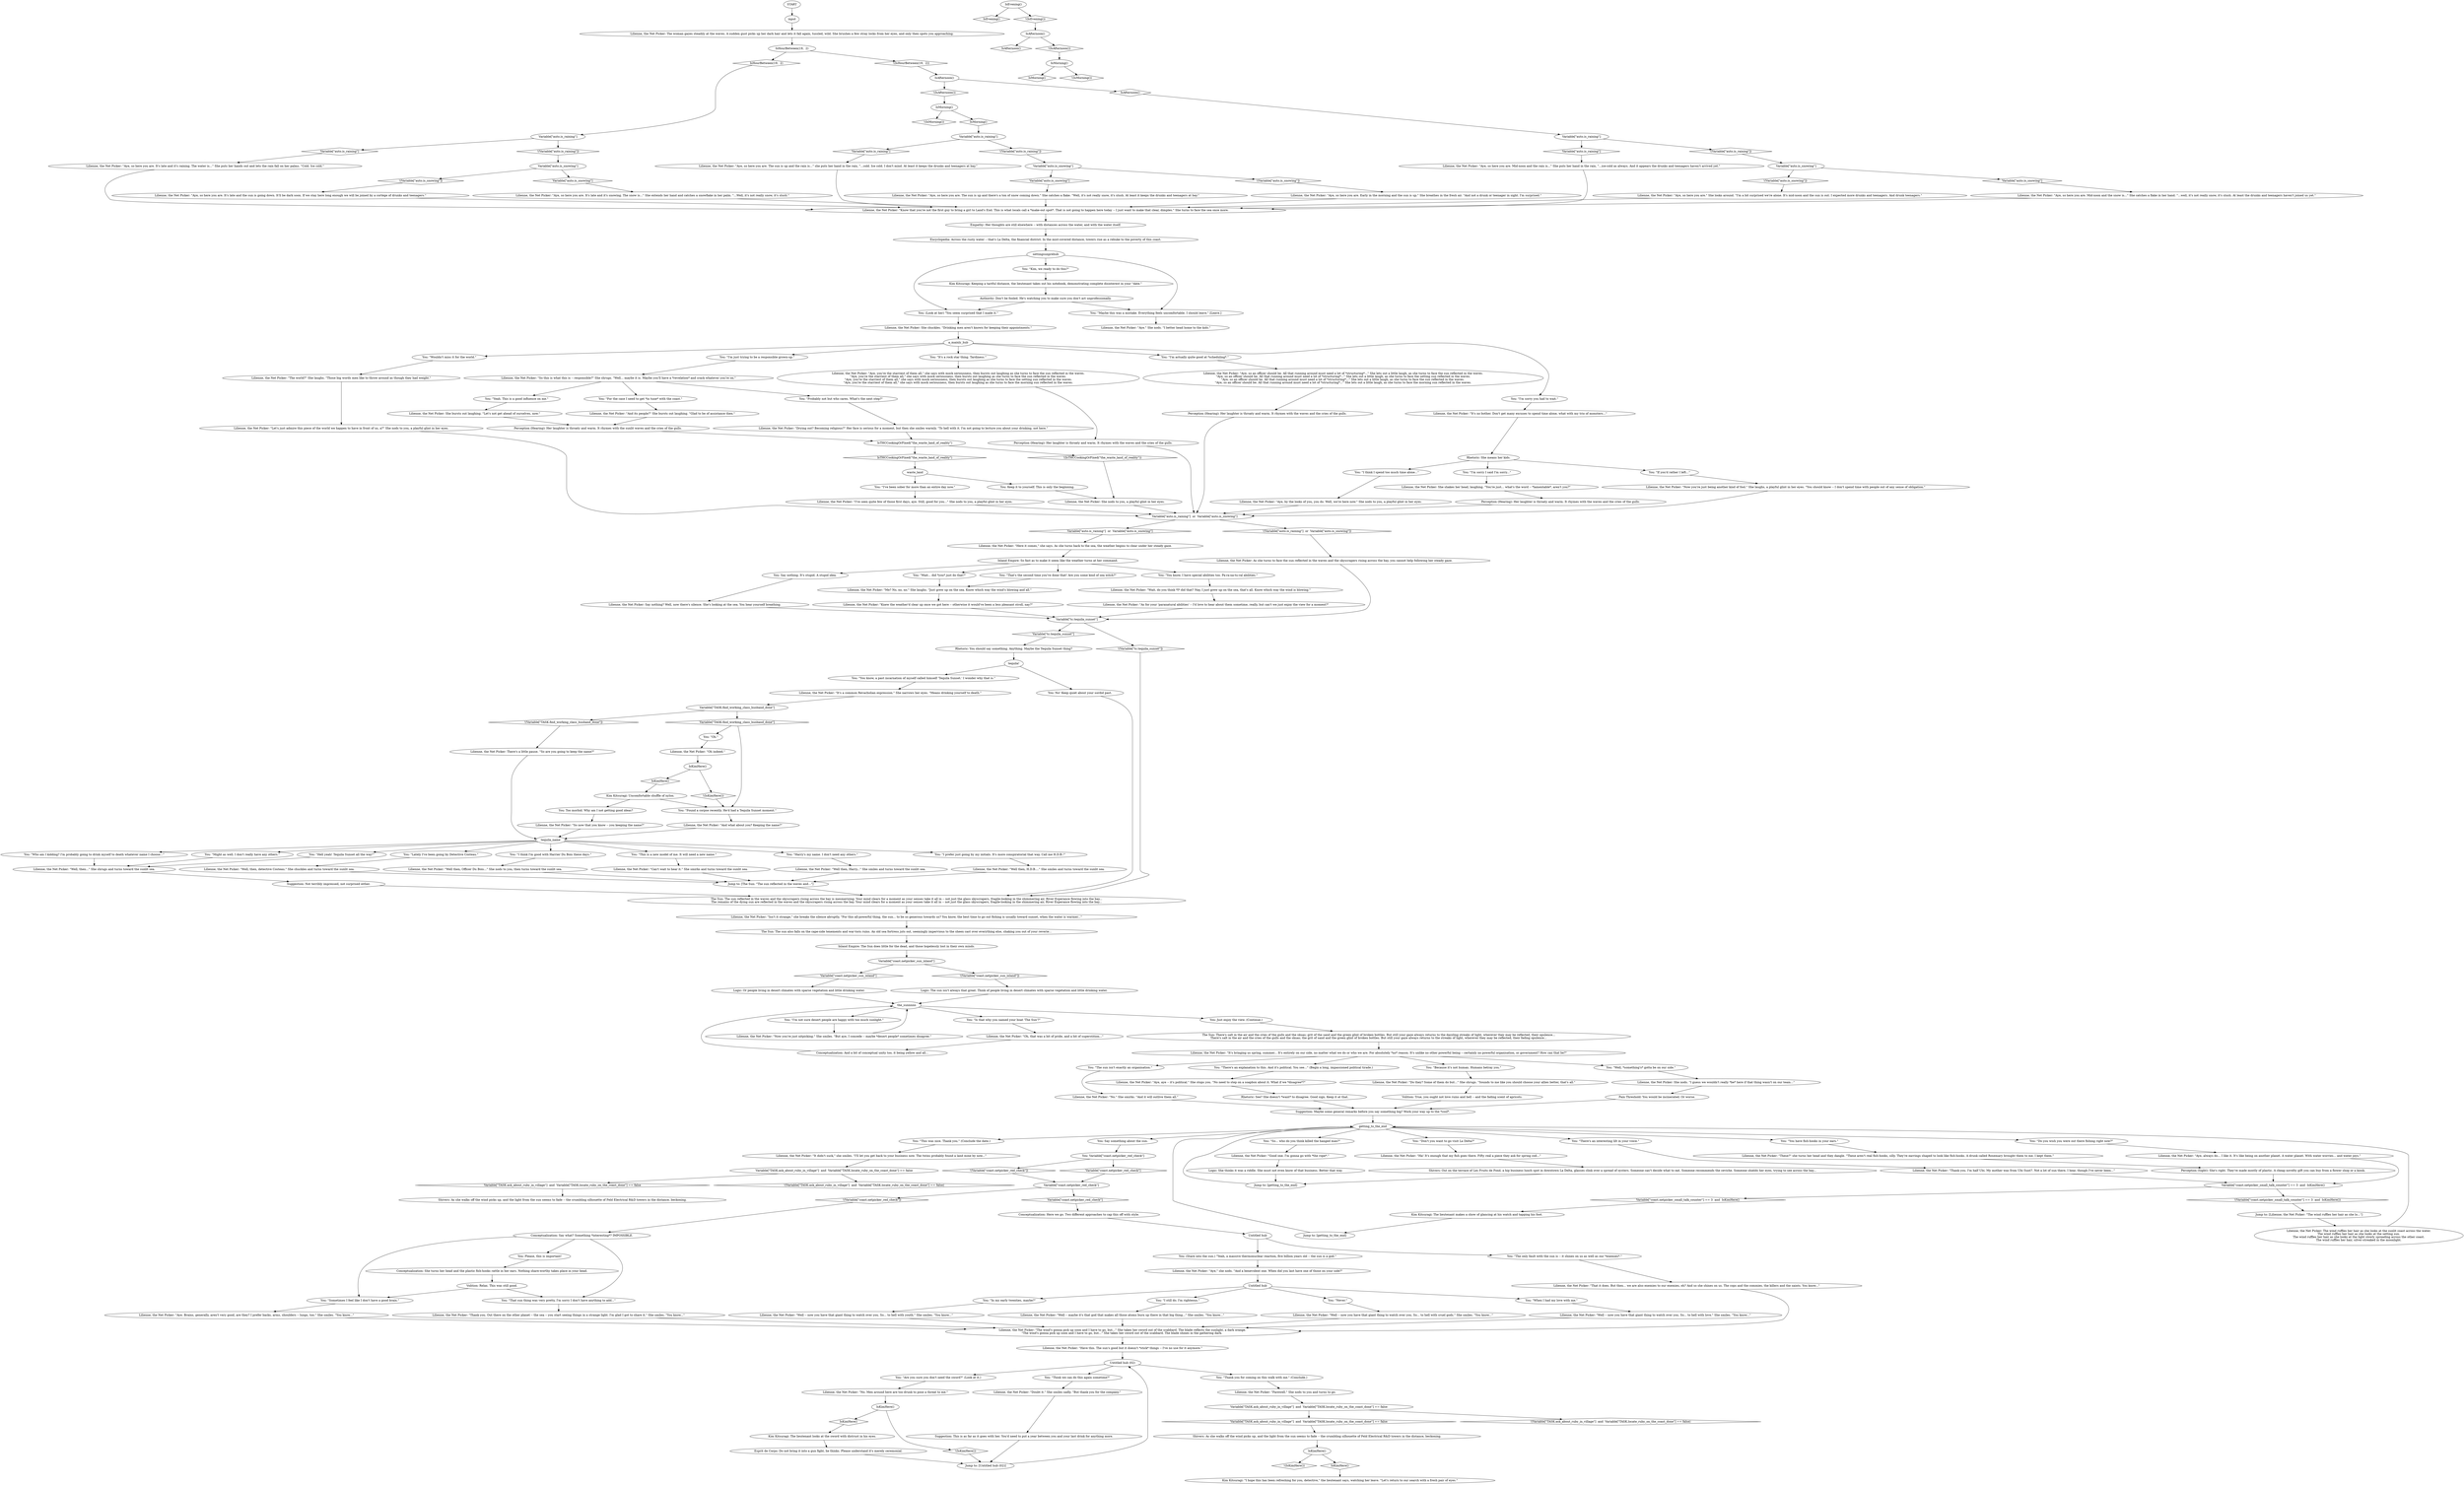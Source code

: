 # LANDS END / NETPICKER
# A dialogue featuring you, Kim, Lilienne the Netpicker, about the sun (if it's rising, setting or high in the sky) -- what the sun is, what means. THE SETTING SUN
# ==================================================
digraph G {
	  0 [label="START"];
	  1 [label="input"];
	  2 [label="Pain Threshold: You would be incinerated. Or worse."];
	  3 [label="Logic: She thinks it was a riddle. She must not even know of that business. Better that way."];
	  4 [label="Variable[\"TASK.ask_about_ruby_in_village\"]  and  Variable[\"TASK.locate_ruby_on_the_coast_done\"] == false"];
	  5 [label="Variable[\"TASK.ask_about_ruby_in_village\"]  and  Variable[\"TASK.locate_ruby_on_the_coast_done\"] == false", shape=diamond];
	  6 [label="!(Variable[\"TASK.ask_about_ruby_in_village\"]  and  Variable[\"TASK.locate_ruby_on_the_coast_done\"] == false)", shape=diamond];
	  7 [label="IsHourBetween(19,  2)"];
	  8 [label="IsHourBetween(19,  2)", shape=diamond];
	  9 [label="!(IsHourBetween(19,  2))", shape=diamond];
	  10 [label="Lilienne, the Net Picker: \"Aye, so here you are. It's late and it's snowing. The snow is...\" She extends her hand and catches a snowflake in her palm. \"...Well, it's not really snow, it's slush.\""];
	  11 [label="Lilienne, the Net Picker: \"I've seen quite few of those first days, aye. Still, good for you...\" She nods to you, a playful glint in her eyes."];
	  12 [label="Lilienne, the Net Picker: \"Ha! It's enough that my fish goes there. Fifty reál a piece they ask for spring cod...\""];
	  13 [label="Lilienne, the Net Picker: \"Aye.\" She nods. \"I better head home to the kids.\""];
	  14 [label="IsMorning()"];
	  15 [label="IsMorning()", shape=diamond];
	  16 [label="!(IsMorning())", shape=diamond];
	  17 [label="IsAfternoon()"];
	  18 [label="IsAfternoon()", shape=diamond];
	  19 [label="!(IsAfternoon())", shape=diamond];
	  20 [label="Rhetoric: She means her kids."];
	  21 [label="You: \"The only fault with the sun is -- it shines on us as well as our *enemies*.\""];
	  22 [label="You: \"Never.\""];
	  23 [label="Perception (Hearing): Her laughter is throaty and warm. It rhymes with the sunlit waves and the cries of the gulls."];
	  24 [label="The Sun: The sun also falls on the cape-side tenements and war-torn ruins. An old sea fortress juts out, seemingly impervious to the sheen cast over everything else, shaking you out of your reverie..."];
	  25 [label="Lilienne, the Net Picker: \"It's bringing us spring, summer... It's entirely on our side, no matter what we do or who we are. For absolutely *no* reason. It's unlike no other powerful being -- certainly no powerful organisation, or government? How can that be?\""];
	  26 [label="Jump to: [Lilienne, the Net Picker: \"The wind ruffles her hair as she lo...\"]"];
	  27 [label="Lilienne, the Net Picker: \"Thank you. I'm half Ubi. My mother was from Ubi Sunt?. Not a lot of sun there, I hear, though I've never been...\""];
	  28 [label="Inland Empire: So fast as to make it seem like the weather turns at her command."];
	  29 [label="Lilienne, the Net Picker: \"So now that you know -- you keeping the name?\""];
	  30 [label="Conceptualization: Say what? Something *interesting*? IMPOSSIBLE."];
	  31 [label="Lilienne, the Net Picker: \"Doubt it.\" She smiles sadly. \"But thank you for the company.\""];
	  32 [label="Lilienne, the Net Picker: As she turns to face the sun reflected in the waves and the skyscrapers rising across the bay, you cannot help following her steady gaze."];
	  33 [label="You: \"Is that why you named your boat 'The Sun'?\""];
	  34 [label="Logic: The sun isn't always that great. Think of people living in desert climates with sparse vegetation and little drinking water."];
	  35 [label="Volition: True, you ought not love ruins and hell -- and the fading scent of apricots."];
	  36 [label="Lilienne, the Net Picker: \"Well -- maybe it's that god that makes all those atoms burn up there in that big thing...\" She smiles. \"You know...\""];
	  37 [label="Lilienne, the Net Picker: \"Have this. The sun's good but it doesn't *stick* things -- I've no use for it anymore.\""];
	  38 [label="Lilienne, the Net Picker: \"Aye. Brains, generally, aren't very good, are they? I prefer backs, arms, shoulders -- lungs, too.\" She smiles. \"You know...\""];
	  39 [label="IsKimHere()"];
	  40 [label="IsKimHere()", shape=diamond];
	  41 [label="!(IsKimHere())", shape=diamond];
	  42 [label="You: \"Are you sure you don't need the sword?\" (Look at it.)"];
	  43 [label="IsMorning()"];
	  44 [label="IsMorning()", shape=diamond];
	  45 [label="!(IsMorning())", shape=diamond];
	  46 [label="You: \"Wouldn't miss it for the world.\""];
	  47 [label="waste_land"];
	  48 [label="Lilienne, the Net Picker: She chuckles. \"Drinking men aren't known for keeping their appointments.\""];
	  49 [label="You: \"You have fish-hooks in your ears.\""];
	  50 [label="tequila_name"];
	  51 [label="You: \"I think I'm good with Harrier Du Bois these days.\""];
	  52 [label="Rhetoric: You should say something. Anything. Maybe the Tequila Sunset thing?"];
	  53 [label="Suggestion: Not terribly impressed, not surprised either."];
	  54 [label="You: \"Think we can do this again sometime?\""];
	  55 [label="Esprit de Corps: Do not bring it into a gun fight, he thinks. Please understand it's merely ceremonial."];
	  56 [label="Lilienne, the Net Picker: \"Aye, so here you are. Mid-noon and the rain is...\" She puts her hand in the rain, \"...ice-cold as always. And it appears the drunks and teenagers haven't arrived yet.\""];
	  57 [label="Perception (Hearing): Her laughter is throaty and warm. It rhymes with the waves and the cries of the gulls."];
	  58 [label="Lilienne, the Net Picker: \"Let's just admire this piece of the world we happen to have in front of us, a?\" She nods to you, a playful glint in her eyes."];
	  59 [label="getting_to_the_end"];
	  60 [label="Lilienne, the Net Picker: Say nothing? Well, now there's silence. She's looking at the sea. You hear yourself breathing."];
	  61 [label="Lilienne, the Net Picker: \"Well -- now you have that giant thing to watch over you. So... to hell with youth.\" She smiles. \"You know...\""];
	  62 [label="You: \"Thank you for coming on this walk with me.\" (Conclude.)"];
	  63 [label="Lilienne, the Net Picker: \"Farewell.\" She nods to you and turns to go."];
	  64 [label="Lilienne, the Net Picker: \"Thank you. Out there on the other planet -- the sea -- you start seeing things in a strange light. I'm glad I got to share it.\" She smiles. \"You know...\""];
	  65 [label="Lilienne, the Net Picker: She shakes her head, laughing. \"You're just... what's the word -- *lamentable*, aren't you?\""];
	  66 [label="Lilienne, the Net Picker: \"Aye, by the looks of you, you do. Well, we're here now.\" She nods to you, a playful glint in her eyes."];
	  67 [label="a_mainly_hub"];
	  68 [label="Shivers: Out on the terrace of Les Fruits de Fond, a hip business lunch spot in downtown La Delta, glasses clink over a spread of oysters. Someone can't decide what to eat. Someone recommends the ceviche. Someone shields her eyes, trying to see across the bay..."];
	  69 [label="You: \"For the case I need to get *in tune* with the coast.\""];
	  70 [label="Rhetoric: See? She doesn't *want* to disagree. Good sign. Keep it at that."];
	  71 [label="Conceptualization: She turns her head and the plastic fish-hooks rattle in her ears. Nothing share-worthy takes place in your head."];
	  72 [label="Lilienne, the Net Picker: \"Know that you're not the first guy to bring a girl to Land's End. This is what locals call a *make-out spot*. That is not going to happen here today -- I just want to make that clear, dimples.\" She turns to face the sea once more."];
	  73 [label="You: \"Yeah. This is a good influence on me.\""];
	  74 [label="You: \"You know, I have special abilities too. Pa-ra-na-tu-ral abilities.\""];
	  75 [label="Lilienne, the Net Picker: \"Wait, do you think *I* did that? Nay, I just grew up on the sea, that's all. Know which way the wind is blowing.\""];
	  76 [label="You: \"The sun isn't exactly an organisation.\""];
	  77 [label="You: No! Keep quiet about your sordid past."];
	  78 [label="Lilienne, the Net Picker: \"Well, then...\" She shrugs and turns toward the sunlit sea."];
	  80 [label="Suggestion: Maybe some general remarks before you say something big? Work your way up to the *cool*."];
	  81 [label="You: \"There's an explanation to this. And it's political. You see...\" (Begin a long, impassioned political tirade.)"];
	  82 [label="Jump to: [getting_to_the_end]"];
	  83 [label="You: \"When I had my love with me.\""];
	  84 [label="Lilienne, the Net Picker: \"No. Men around here are too drunk to pose a threat to me.\""];
	  85 [label="You: \"I'm just trying to be a responsible grown-up.\""];
	  86 [label="You: \"I've been sober for more than an entire day now.\""];
	  87 [label="The Sun: There's salt in the air and the cries of the gulls and the skuas; grit of the sand and the green glint of broken bottles. But still your gaze always returns to the dazzling streaks of light, wherever they may be reflected, their opulence...\nThere's salt in the air and the cries of the gulls and the skuas; the grit of sand and the green glint of broken bottles. But still your gaze always returns to the streaks of light, wherever they may be reflected, their fading opulence..."];
	  88 [label="Lilienne, the Net Picker: \"Aye, always do... I like it. It's like being on another planet. A water planet. With water worries... and water joys.\""];
	  89 [label="You: \"Found a corpse recently. He'd had a Tequila Sunset moment.\""];
	  90 [label="Lilienne, the Net Picker: \"Well, then, detective Costeau.\" She chuckles and turns toward the sunlit sea."];
	  91 [label="Untitled hub"];
	  92 [label="You: (Stare into the sun.) \"Yeah, a massive thermonuclear reaction, five billion years old -- the sun is a god.\""];
	  93 [label="Shivers: As she walks off the wind picks up, and the light from the sun seems to fade -- the crumbling silhouette of Feld Electrical R&D towers in the distance, beckoning."];
	  94 [label="Lilienne, the Net Picker: \"So this is what this is -- responsible?\" She shrugs. \"Well... maybe it is. Maybe you'll have a *revelation* and crack whatever you're on.\""];
	  95 [label="You: \"It's a rock star thing. Tardiness.\""];
	  96 [label="the_sunnnnn"];
	  97 [label="Conceptualization: And a bit of conceptual unity too, it being yellow and all..."];
	  98 [label="Lilienne, the Net Picker: She nods. \"I guess we wouldn't really *be* here if that thing wasn't on our team...\""];
	  99 [label="Variable[\"TASK.find_working_class_husband_done\"]"];
	  100 [label="Variable[\"TASK.find_working_class_husband_done\"]", shape=diamond];
	  101 [label="!(Variable[\"TASK.find_working_class_husband_done\"])", shape=diamond];
	  102 [label="You: \"Kim, we ready to do this?\""];
	  103 [label="Lilienne, the Net Picker: \"The wind's gonna pick up soon and I have to go, but...\" She takes her sword out of the scabbard. The blade reflects the sunlight, a dark orange.\n\"The wind's gonna pick up soon and I have to go, but...\" She takes her sword out of the scabbard. The blade shines in the gathering dark. "];
	  104 [label="IsAfternoon()"];
	  105 [label="IsAfternoon()", shape=diamond];
	  106 [label="!(IsAfternoon())", shape=diamond];
	  107 [label="Lilienne, the Net Picker: \"It's no bother. Don't get many excuses to spend time alone, what with my trio of monsters...\""];
	  108 [label="Perception (Hearing): Her laughter is throaty and warm. It rhymes with the waves and the cries of the gulls."];
	  109 [label="The Sun: The sun reflected in the waves and the skyscrapers rising across the bay is mesmerizing. Your mind clears for a moment as your senses take it all in -- not just the glass skyscrapers, fragile-looking in the shimmering air, River Esperance flowing into the bay...\nThe remains of the dying sun are reflected in the waves and the skyscrapers rising across the bay. Your mind clears for a moment as your senses take it all in -- not just the glass skyscrapers, fragile-looking in the shimmering air, River Esperance flowing into the bay..."];
	  110 [label="You: \"This is a new model of me. It will need a new name.\""];
	  111 [label="You: \"Because it's not human. Humans betray you.\""];
	  112 [label="You: \"In my early twenties, maybe?\""];
	  113 [label="You: \"Sometimes I feel like I don't have a good brain.\""];
	  114 [label="settingsunprehub"];
	  115 [label="Lilienne, the Net Picker: \"Me? No, no, no.\" She laughs. \"Just grew up on the sea. Know which way the wind's blowing and all.\""];
	  116 [label="Lilienne, the Net Picker: \"Knew the weather'd clear up once we got here -- otherwise it would've been a less pleasant stroll, nay?\""];
	  117 [label="Encyclopedia: Across the rusty water -- that's La Delta, the financial district. In the mist-covered distance, towers rise as a rebuke to the poverty of this coast."];
	  118 [label="You: \"This was nice. Thank you.\" (Conclude the date.)"];
	  119 [label="Lilienne, the Net Picker: \"And its people?\" She bursts out laughing. \"Glad to be of assistance then.\""];
	  120 [label="You: Say nothing. It's stupid. A stupid idea."];
	  121 [label="You: \"Oh.\""];
	  122 [label="Perception (Sight): She's right. They're made mostly of plastic. A cheap novelty gift you can buy from a flower shop or a kiosk."];
	  123 [label="Variable[\"coast.netpicker_red_check\"]"];
	  124 [label="Variable[\"coast.netpicker_red_check\"]", shape=diamond];
	  125 [label="!(Variable[\"coast.netpicker_red_check\"])", shape=diamond];
	  126 [label="Lilienne, the Net Picker: \"Well -- now you have that giant thing to watch over you. So... to hell with cruel gods.\" She smiles. \"You know...\""];
	  127 [label="Variable[\"auto.is_raining\"]"];
	  128 [label="Variable[\"auto.is_raining\"]", shape=diamond];
	  129 [label="!(Variable[\"auto.is_raining\"])", shape=diamond];
	  130 [label="You: \"Probably not but who cares. What's the next step?\""];
	  131 [label="Perception (Hearing): Her laughter is throaty and warm. It rhymes with the waves and the cries of the gulls."];
	  132 [label="You: \"That's the second time you've done that! Are you some kind of sea witch?\""];
	  133 [label="Lilienne, the Net Picker: \"As for your 'paranatural abilities' -- I'd love to hear about them sometime, really, but can't we just enjoy the view for a moment?\""];
	  134 [label="Lilienne, the Net Picker: \"Isn't it strange,\" she breaks the silence abruptly, \"For this all-powerful thing, the sun... to be so generous towards us? You know, the best time to go out fishing is usually toward sunset, when the water is warmer...\""];
	  135 [label="You: \"Well, *something's* gotta be on our side.\""];
	  136 [label="Jump to: [The Sun: \"The sun reflected in the waves and...\"]"];
	  137 [label="IsEvening()"];
	  138 [label="IsEvening()", shape=diamond];
	  139 [label="!(IsEvening())", shape=diamond];
	  140 [label="Kim Kitsuragi: The lieutenant looks at the sword with distrust in his eyes."];
	  141 [label="Jump to: [Untitled hub (02)]"];
	  142 [label="Variable[\"TASK.ask_about_ruby_in_village\"]  and  Variable[\"TASK.locate_ruby_on_the_coast_done\"] == false"];
	  143 [label="Variable[\"TASK.ask_about_ruby_in_village\"]  and  Variable[\"TASK.locate_ruby_on_the_coast_done\"] == false", shape=diamond];
	  144 [label="!(Variable[\"TASK.ask_about_ruby_in_village\"]  and  Variable[\"TASK.locate_ruby_on_the_coast_done\"] == false)", shape=diamond];
	  145 [label="Lilienne, the Net Picker: \"Aye, so here you are. The sun is up and there's a ton of snow coming down.\" She catches a flake. \"Well, it's not really snow, it's slush. At least it keeps the drunks and teenagers at bay.\""];
	  146 [label="Lilienne, the Net Picker: \"The world?\" She laughs. \"Those big words men like to throw around as though they had weight.\""];
	  147 [label="Kim Kitsuragi: Keeping a tactful distance, the lieutenant takes out his notebook, demonstrating complete disinterest in your \"date.\""];
	  148 [label="You: Keep it to yourself. This is only the beginning."];
	  149 [label="You: (Look at her) \"You seem surprised that I made it.\""];
	  150 [label="You: \"I'm not sure desert people are happy with too much sunlight.\""];
	  151 [label="Lilienne, the Net Picker: \"These?\" she turns her head and they dangle. \"These aren't real fish-hooks, silly. They're earrings shaped to look like fish-hooks. A drunk called Rosemary brought them to me. I kept them.\""];
	  152 [label="Lilienne, the Net Picker: \"Well then, H.D.B....\" She smiles and turns toward the sunlit sea."];
	  153 [label="Untitled hub"];
	  154 [label="You: Please, this is important!"];
	  155 [label="IsKimHere()"];
	  156 [label="IsKimHere()", shape=diamond];
	  157 [label="!(IsKimHere())", shape=diamond];
	  158 [label="Variable[\"auto.is_snowing\"]"];
	  159 [label="Variable[\"auto.is_snowing\"]", shape=diamond];
	  160 [label="!(Variable[\"auto.is_snowing\"])", shape=diamond];
	  161 [label="Lilienne, the Net Picker: \"Aye, so here you are. Mid-noon and the snow is...\" She catches a flake in her hand. \"...well, it's not really snow, it's slush. At least the drunks and teenagers haven't joined us yet.\""];
	  162 [label="Lilienne, the Net Picker: \"Drying out? Becoming religious?\" Her face is serious for a moment, but then she smiles warmly. \"To hell with it. I'm not going to lecture you about your drinking, not here.\""];
	  163 [label="Lilienne, the Net Picker: \"Here it comes,\" she says. As she turns back to the sea, the weather begins to clear under her steady gaze."];
	  164 [label="Lilienne, the Net Picker: \"No.\" She smirks. \"And it will outlive them all.\""];
	  165 [label="Kim Kitsuragi: The lieutenant makes a show of glancing at his watch and tapping his foot."];
	  166 [label="Lilienne, the Net Picker: \"Can't wait to hear it.\" She smirks and turns toward the sunlit sea."];
	  167 [label="Lilienne, the Net Picker: \"Aye, so here you are. It's late and the sun is going down. It'll be dark soon. If we stay here long enough we will be joined by a cortège of drunks and teenagers.\""];
	  168 [label="Lilienne, the Net Picker: \"Aye, you're the starriest of them all,\" she says with mock seriousness, then bursts out laughing as she turns to face the sun reflected in the waves.\n\"Aye, you're the starriest of them all,\" she says with mock seriousness, then bursts out laughing as she turns to face the sun reflected in the waves.\n\"Aye, you're the starriest of them all,\" she says with mock seriousness, then bursts out laughing as she turns to face the setting sun reflected in the waves.\n\"Aye, you're the starriest of them all,\" she says with mock seriousness, then bursts out laughing as she turns to face the morning sun reflected in the waves."];
	  169 [label="Authority: Don't be fooled. He's watching you to make sure you don't act unprofessionally."];
	  170 [label="You: \"You know, a past incarnation of myself called himself 'Tequila Sunset.' I wonder why that is.\""];
	  171 [label="You: \"Who am I kidding? I'm probably going to drink myself to death whatever name I choose...\""];
	  172 [label="Lilienne, the Net Picker: \"Well then, Officer Du Bois...\" She nods to you, then turns toward the sunlit sea."];
	  173 [label="Lilienne, the Net Picker: \"Oh indeed.\""];
	  174 [label="Shivers: As she walks off the wind picks up, and the light from the sun seems to fade -- the crumbling silhouette of Feld Electrical R&D towers in the distance, beckoning."];
	  175 [label="You: Say something about the sun."];
	  176 [label="You: Variable[\"coast.netpicker_red_check\"]"];
	  177 [label="Variable[\"coast.netpicker_red_check\"]", shape=diamond];
	  178 [label="!(Variable[\"coast.netpicker_red_check\"])", shape=diamond];
	  179 [label="Conceptualization: Here we go. Two different approaches to cap this off with style."];
	  180 [label="Lilienne, the Net Picker: \"That it does. But then... we are also enemies to our enemies, eh? And so she shines on us. The cops and the commies, the killers and the saints. You know...\""];
	  181 [label="Lilienne, the Net Picker: \"Well -- now you have that giant thing to watch over you. So... to hell with love.\" She smiles. \"You know...\""];
	  182 [label="Suggestion: This is as far as it goes with her. You'd need to put a year between you and your last drink for anything more."];
	  183 [label="Variable[\"auto.is_snowing\"]"];
	  184 [label="Variable[\"auto.is_snowing\"]", shape=diamond];
	  185 [label="!(Variable[\"auto.is_snowing\"])", shape=diamond];
	  186 [label="Lilienne, the Net Picker: \"Aye, so here you are.\" She looks around. \"I'm a bit surprised we're alone. It's mid-noon and the sun is out. I expected more drunks and teenagers. And drunk teenagers.\""];
	  187 [label="You: \"Maybe this was a mistake. Everything feels uncomfortable. I should leave.\" [Leave.]"];
	  188 [label="Lilienne, the Net Picker: The woman gazes steadily at the waves. A sudden gust picks up her dark hair and lets it fall again, tussled, wild. She brushes a few stray locks from her eyes, and only then spots you approaching."];
	  189 [label="You: Just enjoy the view. (Continue.)"];
	  190 [label="You: \"Do you wish you were out there fishing right now?\""];
	  191 [label="tequila!"];
	  192 [label="Lilienne, the Net Picker: \"Well then, Harry...\" She smiles and turns toward the sunlit sea."];
	  193 [label="You: \"There's an interesting lilt in your voice.\""];
	  194 [label="Lilienne, the Net Picker: \"Do they? Some of them do but...\" She shrugs. \"Sounds to me like you should choose your allies better, that's all.\""];
	  195 [label="Lilienne, the Net Picker: \"Aye, aye -- it's political.\" She stops you. \"No need to step on a soapbox about it. What if we *disagree*?\""];
	  196 [label="Lilienne, the Net Picker: \"Good one. I'm gonna go with *the rope*.\""];
	  197 [label="You: \"I still do. I'm righteous.\""];
	  198 [label="Volition: Relax. This was still good."];
	  199 [label="Variable[\"auto.is_raining\"]"];
	  200 [label="Variable[\"auto.is_raining\"]", shape=diamond];
	  201 [label="!(Variable[\"auto.is_raining\"])", shape=diamond];
	  202 [label="Lilienne, the Net Picker: \"Aye, so here you are. Early in the morning and the sun is up.\" She breathes in the fresh air. \"And not a drunk or teenager in sight. I'm surprised.\""];
	  203 [label="You: \"I'm actually quite good at *scheduling*.\""];
	  204 [label="You: \"I'm sorry I said I'm sorry...\""];
	  205 [label="Empathy: Her thoughts are still elsewhere -- with distances across the water, and with the water itself."];
	  206 [label="Lilienne, the Net Picker: She nods to you, a playful glint in her eyes."];
	  207 [label="Variable[\"coast.netpicker_sun_inland\"]"];
	  208 [label="Variable[\"coast.netpicker_sun_inland\"]", shape=diamond];
	  209 [label="!(Variable[\"coast.netpicker_sun_inland\"])", shape=diamond];
	  210 [label="Variable[\"tc.tequila_sunset\"]"];
	  211 [label="Variable[\"tc.tequila_sunset\"]", shape=diamond];
	  212 [label="!(Variable[\"tc.tequila_sunset\"])", shape=diamond];
	  213 [label="Lilienne, the Net Picker: \"And what about you? Keeping the name?\""];
	  214 [label="You: \"Might as well. I don't really have any others.\""];
	  215 [label="Kim Kitsuragi: Uncomfortable shuffle of nylon."];
	  216 [label="Lilienne, the Net Picker: \"Aye, so here you are. It's late and it's raining. The water is...\" She puts her hands out and lets the rain fall on her palms. \"Cold. Ice cold.\""];
	  217 [label="Variable[\"auto.is_raining\"]"];
	  218 [label="Variable[\"auto.is_raining\"]", shape=diamond];
	  219 [label="!(Variable[\"auto.is_raining\"])", shape=diamond];
	  220 [label="Lilienne, the Net Picker: \"Aye, so an officer should be. All that running around must need a lot of *structuring*...\" She lets out a little laugh, as she turns to face the sun reflected in the waves.\n\"Aye, so an officer should be. All that running around must need a lot of *structuring*...\" She lets out a little laugh, as she turns to face the setting sun reflected in the waves.\n\"Aye, so an officer should be. All that running around must need a lot of *structuring*...\" She lets out a little laugh, as she turns to face the sun reflected in the waves. \n\"Aye, so an officer should be. All that running around must need a lot of *structuring*...\" She lets out a little laugh, as she turns to face the morning sun reflected in the waves."];
	  221 [label="You: \"If you'd rather I left...\""];
	  222 [label="Inland Empire: The Sun does little for the dead, and those hopelessly lost in their own minds."];
	  223 [label="Lilienne, the Net Picker: \"It's a common Revacholian expression.\" She narrows her eyes. \"Means drinking yourself to death.\""];
	  224 [label="You: \"Harry's my name. I don't need any others.\""];
	  225 [label="Jump to: [getting_to_the_end]"];
	  226 [label="You: \"So... who do you think killed the hanged man?\""];
	  227 [label="Untitled hub (02)"];
	  228 [label="You: \"That sun thing was very pretty, I'm sorry I don't have anything to add...\""];
	  229 [label="Kim Kitsuragi: \"I hope this has been refreshing for you, detective,\" the lieutenant says, watching her leave. \"Let's return to our search with a fresh pair of eyes.\""];
	  230 [label="Lilienne, the Net Picker: \"Aye, so here you are. The sun is up and the rain is...\" she puts her hand in the rain, \"...cold. Ice cold. I don't mind. At least it keeps the drunks and teenagers at bay.\""];
	  231 [label="Variable[\"auto.is_snowing\"]"];
	  232 [label="Variable[\"auto.is_snowing\"]", shape=diamond];
	  233 [label="!(Variable[\"auto.is_snowing\"])", shape=diamond];
	  234 [label="IsTHCCookingOrFixed(\"the_waste_land_of_reality\")"];
	  235 [label="IsTHCCookingOrFixed(\"the_waste_land_of_reality\")", shape=diamond];
	  236 [label="!(IsTHCCookingOrFixed(\"the_waste_land_of_reality\"))", shape=diamond];
	  237 [label="Lilienne, the Net Picker: \"Now you're just being another kind of fool.\" She laughs, a playful glint in her eyes. \"You should know -- I don't spend time with people out of any sense of obligation.\""];
	  238 [label="Lilienne, the Net Picker: She bursts out laughing. \"Let's not get ahead of ourselves, now.\""];
	  239 [label="Variable[\"auto.is_raining\"]  or  Variable[\"auto.is_snowing\"]"];
	  240 [label="Variable[\"auto.is_raining\"]  or  Variable[\"auto.is_snowing\"]", shape=diamond];
	  241 [label="!(Variable[\"auto.is_raining\"]  or  Variable[\"auto.is_snowing\"])", shape=diamond];
	  242 [label="You: \"Wait... did *you* just do that?\""];
	  243 [label="Lilienne, the Net Picker: \"Oh, that was a bit of pride, and a bit of superstition...\""];
	  244 [label="Logic: Or people living in desert climates with sparse vegetation and little drinking water."];
	  245 [label="Lilienne, the Net Picker: \"Now you're just nitpicking.\" She smiles. \"But aye, I concede -- maybe *desert people* sometimes disagree.\""];
	  246 [label="Variable[\"coast.netpicker_small_talk_counter\"] == 3  and  IsKimHere()"];
	  247 [label="Variable[\"coast.netpicker_small_talk_counter\"] == 3  and  IsKimHere()", shape=diamond];
	  248 [label="!(Variable[\"coast.netpicker_small_talk_counter\"] == 3  and  IsKimHere())", shape=diamond];
	  249 [label="You: \"Don't you want to go visit La Delta?\""];
	  250 [label="You: \"I prefer just going by my initials. It's more conspiratorial that way. Call me H.D.B.!\""];
	  251 [label="You: \"Hell yeah! Tequila Sunset all the way!\""];
	  252 [label="IsKimHere()"];
	  253 [label="IsKimHere()", shape=diamond];
	  254 [label="!(IsKimHere())", shape=diamond];
	  255 [label="You: Too morbid. Why am I not getting good ideas?"];
	  256 [label="Lilienne, the Net Picker: \"Aye,\" she nods. \"And a benevolent one. When did you last have one of those on your side?\""];
	  257 [label="You: \"I'm sorry you had to wait.\""];
	  258 [label="You: \"I think I spend too much time alone...\""];
	  259 [label="Lilienne, the Net Picker: The wind ruffles her hair as she looks at the sunlit coast across the water.\nThe wind ruffles her hair as she looks at the setting sun.\nThe wind ruffles her hair as she looks at the light slowly spreading across the other coast.\nThe wind ruffles her hair, silver-streaked in the moonlight."];
	  260 [label="Lilienne, the Net Picker: \"It didn't suck,\" she smiles. \"I'll let you get back to your business now. The twins probably found a land mine by now...\""];
	  261 [label="Lilienne, the Net Picker: There's a little pause. \"So are you going to keep the name?\""];
	  262 [label="You: \"Lately I've been going by Detective Costeau.\""];
	  0 -> 1
	  1 -> 188
	  2 -> 80
	  3 -> 82
	  4 -> 5
	  4 -> 6
	  5 -> 174
	  7 -> 8
	  7 -> 9
	  8 -> 127
	  9 -> 104
	  10 -> 72
	  11 -> 239
	  12 -> 68
	  14 -> 16
	  14 -> 15
	  17 -> 18
	  17 -> 19
	  19 -> 14
	  20 -> 258
	  20 -> 204
	  20 -> 221
	  21 -> 180
	  22 -> 126
	  23 -> 234
	  24 -> 222
	  25 -> 81
	  25 -> 76
	  25 -> 111
	  25 -> 135
	  26 -> 259
	  27 -> 246
	  28 -> 120
	  28 -> 242
	  28 -> 132
	  28 -> 74
	  29 -> 50
	  30 -> 113
	  30 -> 154
	  30 -> 228
	  31 -> 182
	  32 -> 210
	  33 -> 243
	  34 -> 96
	  35 -> 80
	  36 -> 103
	  37 -> 227
	  38 -> 103
	  39 -> 40
	  39 -> 41
	  40 -> 140
	  41 -> 141
	  42 -> 84
	  43 -> 44
	  43 -> 45
	  44 -> 199
	  46 -> 146
	  47 -> 148
	  47 -> 86
	  48 -> 67
	  49 -> 151
	  50 -> 224
	  50 -> 262
	  50 -> 171
	  50 -> 110
	  50 -> 51
	  50 -> 214
	  50 -> 250
	  50 -> 251
	  51 -> 172
	  52 -> 191
	  53 -> 109
	  54 -> 31
	  55 -> 141
	  56 -> 72
	  57 -> 239
	  58 -> 239
	  59 -> 193
	  59 -> 226
	  59 -> 175
	  59 -> 49
	  59 -> 118
	  59 -> 249
	  59 -> 190
	  60 -> 210
	  61 -> 103
	  62 -> 63
	  63 -> 142
	  64 -> 103
	  65 -> 131
	  66 -> 239
	  67 -> 257
	  67 -> 203
	  67 -> 46
	  67 -> 85
	  67 -> 95
	  68 -> 82
	  69 -> 119
	  70 -> 80
	  71 -> 198
	  72 -> 205
	  73 -> 238
	  74 -> 75
	  75 -> 133
	  76 -> 164
	  77 -> 109
	  78 -> 53
	  80 -> 59
	  81 -> 195
	  82 -> 59
	  83 -> 181
	  84 -> 39
	  85 -> 94
	  86 -> 11
	  87 -> 25
	  88 -> 246
	  89 -> 213
	  90 -> 136
	  91 -> 92
	  91 -> 21
	  92 -> 256
	  93 -> 155
	  94 -> 73
	  94 -> 130
	  94 -> 69
	  95 -> 168
	  96 -> 33
	  96 -> 189
	  96 -> 150
	  97 -> 96
	  98 -> 2
	  99 -> 100
	  99 -> 101
	  100 -> 89
	  100 -> 121
	  101 -> 261
	  102 -> 147
	  103 -> 37
	  104 -> 105
	  104 -> 106
	  105 -> 217
	  106 -> 43
	  107 -> 20
	  108 -> 239
	  109 -> 134
	  110 -> 166
	  111 -> 194
	  112 -> 61
	  113 -> 38
	  114 -> 187
	  114 -> 149
	  114 -> 102
	  115 -> 116
	  116 -> 210
	  117 -> 114
	  118 -> 260
	  119 -> 23
	  120 -> 60
	  121 -> 173
	  122 -> 246
	  123 -> 124
	  123 -> 125
	  124 -> 179
	  125 -> 30
	  126 -> 103
	  127 -> 128
	  127 -> 129
	  128 -> 216
	  129 -> 183
	  130 -> 162
	  131 -> 239
	  132 -> 115
	  133 -> 210
	  134 -> 24
	  135 -> 98
	  136 -> 109
	  137 -> 138
	  137 -> 139
	  139 -> 17
	  140 -> 55
	  141 -> 227
	  142 -> 144
	  142 -> 143
	  143 -> 93
	  145 -> 72
	  146 -> 58
	  147 -> 169
	  148 -> 206
	  149 -> 48
	  150 -> 245
	  151 -> 122
	  152 -> 136
	  153 -> 112
	  153 -> 83
	  153 -> 197
	  153 -> 22
	  154 -> 71
	  155 -> 156
	  155 -> 157
	  156 -> 229
	  158 -> 160
	  158 -> 159
	  159 -> 161
	  160 -> 186
	  161 -> 72
	  162 -> 234
	  163 -> 28
	  164 -> 80
	  165 -> 225
	  166 -> 136
	  167 -> 72
	  168 -> 57
	  169 -> 187
	  169 -> 149
	  170 -> 223
	  171 -> 78
	  172 -> 136
	  173 -> 252
	  175 -> 176
	  176 -> 177
	  176 -> 178
	  177 -> 123
	  178 -> 123
	  179 -> 91
	  180 -> 103
	  181 -> 103
	  182 -> 141
	  183 -> 184
	  183 -> 185
	  184 -> 10
	  185 -> 167
	  186 -> 72
	  187 -> 13
	  188 -> 7
	  189 -> 87
	  190 -> 88
	  191 -> 170
	  191 -> 77
	  192 -> 136
	  193 -> 27
	  194 -> 35
	  195 -> 70
	  196 -> 3
	  197 -> 36
	  198 -> 113
	  198 -> 228
	  199 -> 200
	  199 -> 201
	  200 -> 230
	  201 -> 231
	  202 -> 72
	  203 -> 220
	  204 -> 65
	  205 -> 117
	  206 -> 239
	  207 -> 208
	  207 -> 209
	  208 -> 244
	  209 -> 34
	  210 -> 211
	  210 -> 212
	  211 -> 52
	  212 -> 109
	  213 -> 50
	  214 -> 78
	  215 -> 89
	  215 -> 255
	  216 -> 72
	  217 -> 218
	  217 -> 219
	  218 -> 56
	  219 -> 158
	  220 -> 108
	  221 -> 237
	  222 -> 207
	  223 -> 99
	  224 -> 192
	  225 -> 59
	  226 -> 196
	  227 -> 62
	  227 -> 42
	  227 -> 54
	  228 -> 64
	  230 -> 72
	  231 -> 232
	  231 -> 233
	  232 -> 145
	  233 -> 202
	  234 -> 235
	  234 -> 236
	  235 -> 47
	  236 -> 206
	  237 -> 239
	  238 -> 23
	  239 -> 240
	  239 -> 241
	  240 -> 163
	  241 -> 32
	  242 -> 115
	  243 -> 97
	  244 -> 96
	  245 -> 96
	  246 -> 248
	  246 -> 247
	  247 -> 165
	  248 -> 26
	  249 -> 12
	  250 -> 152
	  251 -> 78
	  252 -> 253
	  252 -> 254
	  253 -> 215
	  254 -> 89
	  255 -> 29
	  256 -> 153
	  257 -> 107
	  258 -> 66
	  259 -> 59
	  260 -> 4
	  261 -> 50
	  262 -> 90
}

